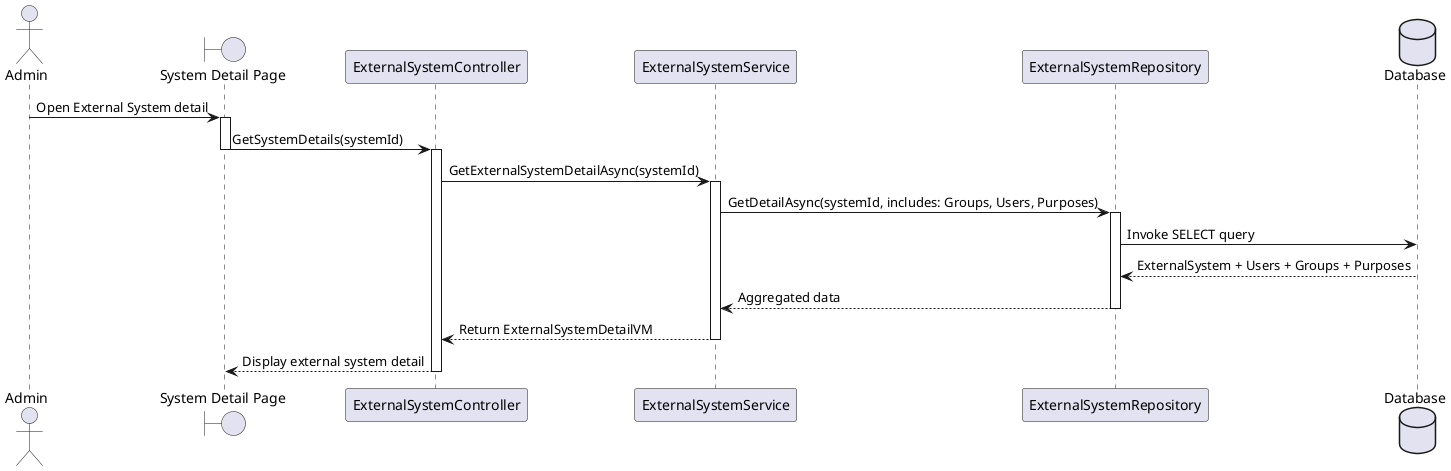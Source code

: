 @startuml
actor Admin
boundary "System Detail Page" as Screen
participant "ExternalSystemController" as Controller
participant "ExternalSystemService" as Service
participant "ExternalSystemRepository" as Repo
database "Database" as DB

Admin -> Screen : Open External System detail
activate Screen
Screen -> Controller : GetSystemDetails(systemId)
deactivate Screen
activate Controller

Controller -> Service : GetExternalSystemDetailAsync(systemId)
activate Service

Service -> Repo : GetDetailAsync(systemId, includes: Groups, Users, Purposes)
activate Repo
Repo -> DB : Invoke SELECT query
DB --> Repo : ExternalSystem + Users + Groups + Purposes
Repo --> Service : Aggregated data
deactivate Repo


Service --> Controller : Return ExternalSystemDetailVM
deactivate Service

Controller --> Screen : Display external system detail
deactivate Controller
@enduml
